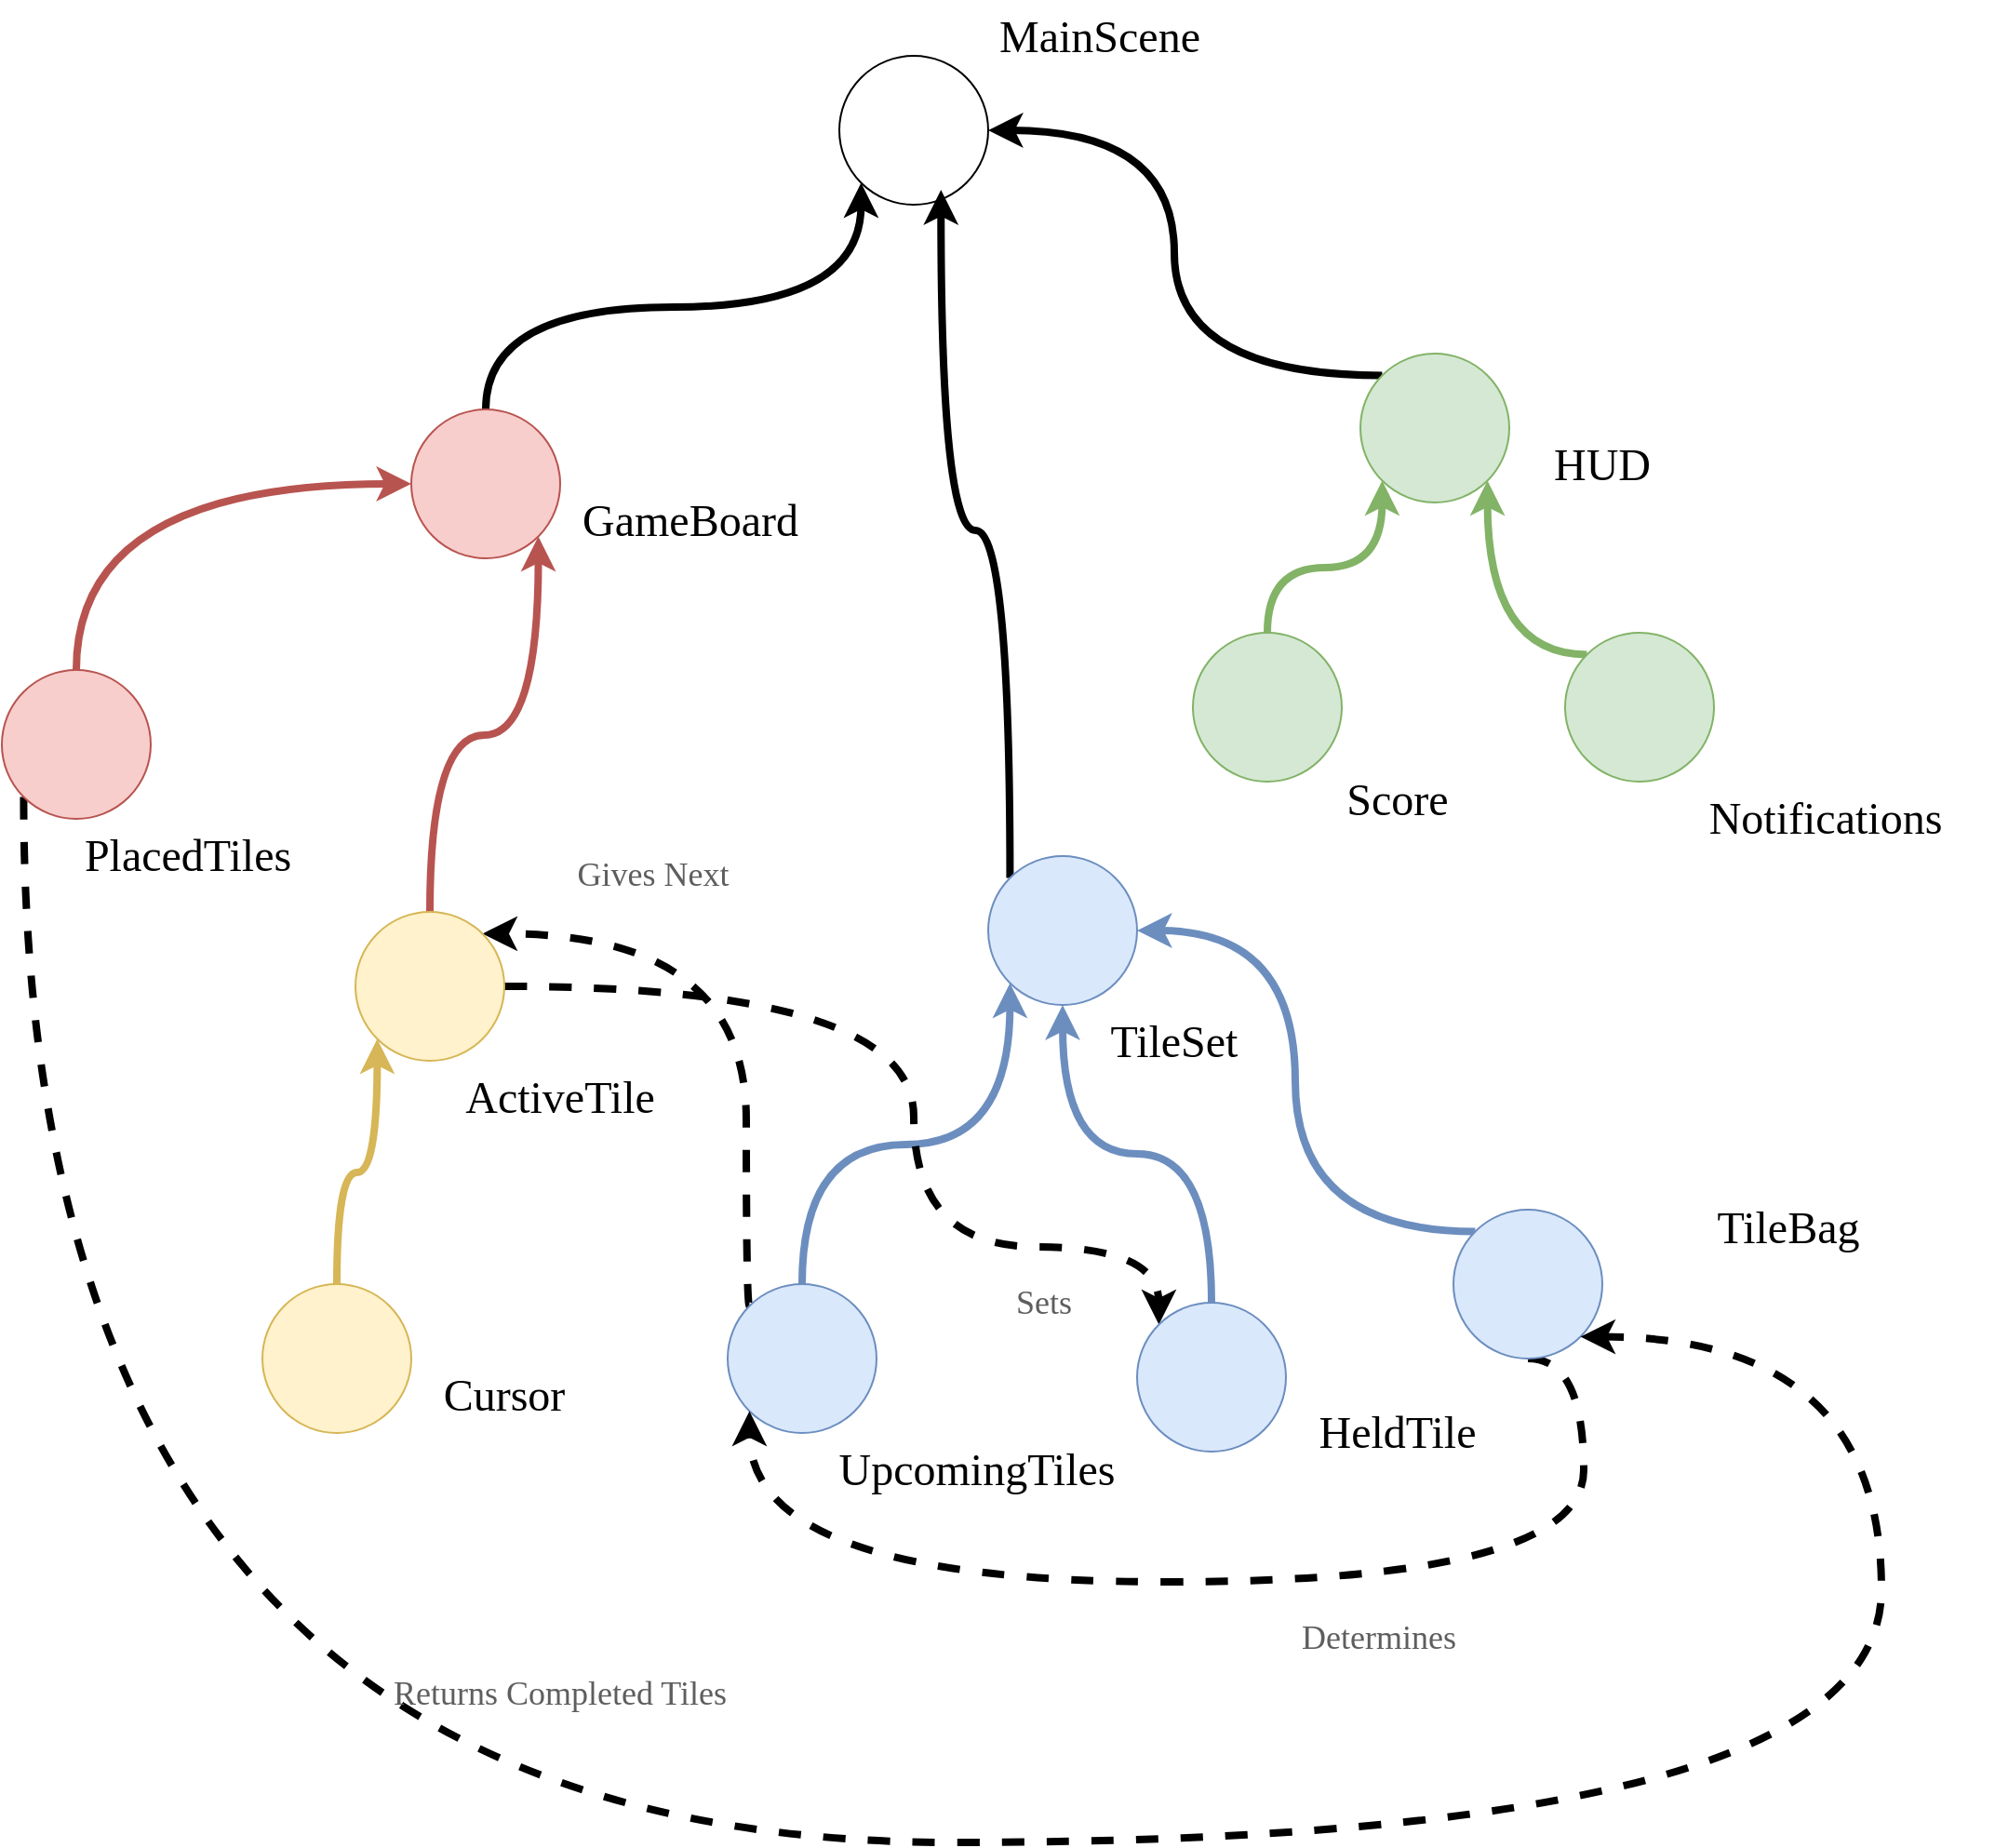 <mxfile version="12.4.8" type="device"><diagram id="mDV6GGJU_76RKqSqO3B7" name="Page-1"><mxGraphModel dx="3044" dy="1300" grid="1" gridSize="10" guides="1" tooltips="1" connect="1" arrows="1" fold="1" page="1" pageScale="1" pageWidth="850" pageHeight="1100" math="0" shadow="0"><root><mxCell id="0"/><mxCell id="1" parent="0"/><mxCell id="ZrlPPFWRv1yOLr7yIgt8-1" value="" style="ellipse;whiteSpace=wrap;html=1;aspect=fixed;" vertex="1" parent="1"><mxGeometry x="350" y="140" width="80" height="80" as="geometry"/></mxCell><mxCell id="ZrlPPFWRv1yOLr7yIgt8-38" style="edgeStyle=orthogonalEdgeStyle;rounded=0;orthogonalLoop=1;jettySize=auto;html=1;exitX=0.5;exitY=0;exitDx=0;exitDy=0;entryX=0;entryY=1;entryDx=0;entryDy=0;curved=1;strokeWidth=4;" edge="1" parent="1" source="ZrlPPFWRv1yOLr7yIgt8-2" target="ZrlPPFWRv1yOLr7yIgt8-1"><mxGeometry relative="1" as="geometry"/></mxCell><mxCell id="ZrlPPFWRv1yOLr7yIgt8-2" value="" style="ellipse;whiteSpace=wrap;html=1;aspect=fixed;fillColor=#f8cecc;strokeColor=#b85450;" vertex="1" parent="1"><mxGeometry x="120" y="330" width="80" height="80" as="geometry"/></mxCell><mxCell id="ZrlPPFWRv1yOLr7yIgt8-46" style="edgeStyle=orthogonalEdgeStyle;curved=1;rounded=0;orthogonalLoop=1;jettySize=auto;html=1;exitX=0;exitY=0;exitDx=0;exitDy=0;entryX=0.683;entryY=0.9;entryDx=0;entryDy=0;entryPerimeter=0;strokeWidth=4;" edge="1" parent="1" source="ZrlPPFWRv1yOLr7yIgt8-3" target="ZrlPPFWRv1yOLr7yIgt8-1"><mxGeometry relative="1" as="geometry"/></mxCell><mxCell id="ZrlPPFWRv1yOLr7yIgt8-3" value="" style="ellipse;whiteSpace=wrap;html=1;aspect=fixed;fillColor=#dae8fc;strokeColor=#6c8ebf;" vertex="1" parent="1"><mxGeometry x="430" y="570" width="80" height="80" as="geometry"/></mxCell><mxCell id="ZrlPPFWRv1yOLr7yIgt8-47" style="edgeStyle=orthogonalEdgeStyle;curved=1;rounded=0;orthogonalLoop=1;jettySize=auto;html=1;exitX=0;exitY=0;exitDx=0;exitDy=0;strokeWidth=4;entryX=1;entryY=0.5;entryDx=0;entryDy=0;" edge="1" parent="1" source="ZrlPPFWRv1yOLr7yIgt8-4" target="ZrlPPFWRv1yOLr7yIgt8-1"><mxGeometry relative="1" as="geometry"><mxPoint x="500" y="220" as="targetPoint"/></mxGeometry></mxCell><mxCell id="ZrlPPFWRv1yOLr7yIgt8-4" value="" style="ellipse;whiteSpace=wrap;html=1;aspect=fixed;fillColor=#d5e8d4;strokeColor=#82b366;" vertex="1" parent="1"><mxGeometry x="630" y="300" width="80" height="80" as="geometry"/></mxCell><mxCell id="ZrlPPFWRv1yOLr7yIgt8-54" style="edgeStyle=orthogonalEdgeStyle;curved=1;rounded=0;orthogonalLoop=1;jettySize=auto;html=1;exitX=0.5;exitY=0;exitDx=0;exitDy=0;entryX=0;entryY=1;entryDx=0;entryDy=0;strokeWidth=4;fillColor=#d5e8d4;strokeColor=#82b366;" edge="1" parent="1" source="ZrlPPFWRv1yOLr7yIgt8-5" target="ZrlPPFWRv1yOLr7yIgt8-4"><mxGeometry relative="1" as="geometry"/></mxCell><mxCell id="ZrlPPFWRv1yOLr7yIgt8-5" value="" style="ellipse;whiteSpace=wrap;html=1;aspect=fixed;fillColor=#d5e8d4;strokeColor=#82b366;" vertex="1" parent="1"><mxGeometry x="540" y="450" width="80" height="80" as="geometry"/></mxCell><mxCell id="ZrlPPFWRv1yOLr7yIgt8-53" style="edgeStyle=orthogonalEdgeStyle;curved=1;rounded=0;orthogonalLoop=1;jettySize=auto;html=1;exitX=0;exitY=0;exitDx=0;exitDy=0;entryX=1;entryY=1;entryDx=0;entryDy=0;strokeWidth=4;fillColor=#d5e8d4;strokeColor=#82b366;" edge="1" parent="1" source="ZrlPPFWRv1yOLr7yIgt8-6" target="ZrlPPFWRv1yOLr7yIgt8-4"><mxGeometry relative="1" as="geometry"/></mxCell><mxCell id="ZrlPPFWRv1yOLr7yIgt8-6" value="" style="ellipse;whiteSpace=wrap;html=1;aspect=fixed;fillColor=#d5e8d4;strokeColor=#82b366;" vertex="1" parent="1"><mxGeometry x="740" y="450" width="80" height="80" as="geometry"/></mxCell><mxCell id="ZrlPPFWRv1yOLr7yIgt8-43" style="edgeStyle=orthogonalEdgeStyle;curved=1;rounded=0;orthogonalLoop=1;jettySize=auto;html=1;exitX=0.5;exitY=0;exitDx=0;exitDy=0;entryX=0;entryY=1;entryDx=0;entryDy=0;strokeWidth=4;fillColor=#dae8fc;strokeColor=#6c8ebf;" edge="1" parent="1" source="ZrlPPFWRv1yOLr7yIgt8-7" target="ZrlPPFWRv1yOLr7yIgt8-3"><mxGeometry relative="1" as="geometry"/></mxCell><mxCell id="ZrlPPFWRv1yOLr7yIgt8-57" style="edgeStyle=orthogonalEdgeStyle;curved=1;rounded=0;orthogonalLoop=1;jettySize=auto;html=1;exitX=0;exitY=0;exitDx=0;exitDy=0;entryX=1;entryY=0;entryDx=0;entryDy=0;strokeWidth=4;dashed=1;" edge="1" parent="1" source="ZrlPPFWRv1yOLr7yIgt8-7" target="ZrlPPFWRv1yOLr7yIgt8-12"><mxGeometry relative="1" as="geometry"><Array as="points"><mxPoint x="300" y="812"/><mxPoint x="300" y="612"/></Array></mxGeometry></mxCell><mxCell id="ZrlPPFWRv1yOLr7yIgt8-59" style="edgeStyle=orthogonalEdgeStyle;curved=1;rounded=0;orthogonalLoop=1;jettySize=auto;html=1;exitX=1;exitY=0.5;exitDx=0;exitDy=0;entryX=0;entryY=0;entryDx=0;entryDy=0;dashed=1;strokeWidth=4;" edge="1" parent="1" source="ZrlPPFWRv1yOLr7yIgt8-12" target="ZrlPPFWRv1yOLr7yIgt8-9"><mxGeometry relative="1" as="geometry"><Array as="points"><mxPoint x="390" y="640"/><mxPoint x="390" y="780"/><mxPoint x="522" y="780"/></Array></mxGeometry></mxCell><mxCell id="ZrlPPFWRv1yOLr7yIgt8-7" value="" style="ellipse;whiteSpace=wrap;html=1;aspect=fixed;fillColor=#dae8fc;strokeColor=#6c8ebf;" vertex="1" parent="1"><mxGeometry x="290" y="800" width="80" height="80" as="geometry"/></mxCell><mxCell id="ZrlPPFWRv1yOLr7yIgt8-44" style="edgeStyle=orthogonalEdgeStyle;curved=1;rounded=0;orthogonalLoop=1;jettySize=auto;html=1;exitX=0.5;exitY=0;exitDx=0;exitDy=0;strokeWidth=4;fillColor=#dae8fc;strokeColor=#6c8ebf;" edge="1" parent="1" source="ZrlPPFWRv1yOLr7yIgt8-9" target="ZrlPPFWRv1yOLr7yIgt8-3"><mxGeometry relative="1" as="geometry"/></mxCell><mxCell id="ZrlPPFWRv1yOLr7yIgt8-9" value="" style="ellipse;whiteSpace=wrap;html=1;aspect=fixed;fillColor=#dae8fc;strokeColor=#6c8ebf;" vertex="1" parent="1"><mxGeometry x="510" y="810" width="80" height="80" as="geometry"/></mxCell><mxCell id="ZrlPPFWRv1yOLr7yIgt8-45" style="edgeStyle=orthogonalEdgeStyle;curved=1;rounded=0;orthogonalLoop=1;jettySize=auto;html=1;exitX=0;exitY=0;exitDx=0;exitDy=0;entryX=1;entryY=0.5;entryDx=0;entryDy=0;strokeWidth=4;fillColor=#dae8fc;strokeColor=#6c8ebf;" edge="1" parent="1" source="ZrlPPFWRv1yOLr7yIgt8-10" target="ZrlPPFWRv1yOLr7yIgt8-3"><mxGeometry relative="1" as="geometry"/></mxCell><mxCell id="ZrlPPFWRv1yOLr7yIgt8-60" style="edgeStyle=orthogonalEdgeStyle;curved=1;rounded=0;orthogonalLoop=1;jettySize=auto;html=1;exitX=0.5;exitY=1;exitDx=0;exitDy=0;entryX=0;entryY=1;entryDx=0;entryDy=0;dashed=1;strokeWidth=4;" edge="1" parent="1" source="ZrlPPFWRv1yOLr7yIgt8-10" target="ZrlPPFWRv1yOLr7yIgt8-7"><mxGeometry relative="1" as="geometry"><Array as="points"><mxPoint x="750" y="840"/><mxPoint x="750" y="960"/><mxPoint x="302" y="960"/></Array></mxGeometry></mxCell><mxCell id="ZrlPPFWRv1yOLr7yIgt8-10" value="" style="ellipse;whiteSpace=wrap;html=1;aspect=fixed;fillColor=#dae8fc;strokeColor=#6c8ebf;" vertex="1" parent="1"><mxGeometry x="680" y="760" width="80" height="80" as="geometry"/></mxCell><mxCell id="ZrlPPFWRv1yOLr7yIgt8-39" style="edgeStyle=orthogonalEdgeStyle;curved=1;rounded=0;orthogonalLoop=1;jettySize=auto;html=1;exitX=0.5;exitY=0;exitDx=0;exitDy=0;entryX=0;entryY=0.5;entryDx=0;entryDy=0;strokeWidth=4;fillColor=#f8cecc;strokeColor=#b85450;" edge="1" parent="1" source="ZrlPPFWRv1yOLr7yIgt8-11" target="ZrlPPFWRv1yOLr7yIgt8-2"><mxGeometry relative="1" as="geometry"/></mxCell><mxCell id="ZrlPPFWRv1yOLr7yIgt8-61" style="edgeStyle=orthogonalEdgeStyle;curved=1;rounded=0;orthogonalLoop=1;jettySize=auto;html=1;exitX=0;exitY=1;exitDx=0;exitDy=0;entryX=1;entryY=1;entryDx=0;entryDy=0;dashed=1;strokeWidth=4;" edge="1" parent="1" source="ZrlPPFWRv1yOLr7yIgt8-11" target="ZrlPPFWRv1yOLr7yIgt8-10"><mxGeometry relative="1" as="geometry"><Array as="points"><mxPoint x="-88" y="1100"/><mxPoint x="910" y="1100"/><mxPoint x="910" y="828"/></Array></mxGeometry></mxCell><mxCell id="ZrlPPFWRv1yOLr7yIgt8-11" value="" style="ellipse;whiteSpace=wrap;html=1;aspect=fixed;fillColor=#f8cecc;strokeColor=#b85450;" vertex="1" parent="1"><mxGeometry x="-100" y="470" width="80" height="80" as="geometry"/></mxCell><mxCell id="ZrlPPFWRv1yOLr7yIgt8-41" style="edgeStyle=orthogonalEdgeStyle;curved=1;rounded=0;orthogonalLoop=1;jettySize=auto;html=1;exitX=0.5;exitY=0;exitDx=0;exitDy=0;entryX=1;entryY=1;entryDx=0;entryDy=0;strokeWidth=4;fillColor=#f8cecc;strokeColor=#b85450;" edge="1" parent="1" source="ZrlPPFWRv1yOLr7yIgt8-12" target="ZrlPPFWRv1yOLr7yIgt8-2"><mxGeometry relative="1" as="geometry"/></mxCell><mxCell id="ZrlPPFWRv1yOLr7yIgt8-12" value="" style="ellipse;whiteSpace=wrap;html=1;aspect=fixed;fillColor=#fff2cc;strokeColor=#d6b656;" vertex="1" parent="1"><mxGeometry x="90" y="600" width="80" height="80" as="geometry"/></mxCell><mxCell id="ZrlPPFWRv1yOLr7yIgt8-42" style="edgeStyle=orthogonalEdgeStyle;curved=1;rounded=0;orthogonalLoop=1;jettySize=auto;html=1;exitX=0.5;exitY=0;exitDx=0;exitDy=0;entryX=0;entryY=1;entryDx=0;entryDy=0;strokeWidth=4;fillColor=#fff2cc;strokeColor=#d6b656;" edge="1" parent="1" source="ZrlPPFWRv1yOLr7yIgt8-13" target="ZrlPPFWRv1yOLr7yIgt8-12"><mxGeometry relative="1" as="geometry"/></mxCell><mxCell id="ZrlPPFWRv1yOLr7yIgt8-13" value="" style="ellipse;whiteSpace=wrap;html=1;aspect=fixed;fillColor=#fff2cc;strokeColor=#d6b656;" vertex="1" parent="1"><mxGeometry x="40" y="800" width="80" height="80" as="geometry"/></mxCell><mxCell id="ZrlPPFWRv1yOLr7yIgt8-14" value="&lt;font style=&quot;font-size: 24px&quot; face=&quot;Lucida Console&quot;&gt;MainScene&lt;/font&gt;" style="text;html=1;strokeColor=none;fillColor=none;align=center;verticalAlign=middle;whiteSpace=wrap;rounded=0;" vertex="1" parent="1"><mxGeometry x="400" y="110" width="180" height="40" as="geometry"/></mxCell><mxCell id="ZrlPPFWRv1yOLr7yIgt8-15" value="&lt;font style=&quot;font-size: 24px&quot; face=&quot;Lucida Console&quot;&gt;TileSet&lt;/font&gt;" style="text;html=1;strokeColor=none;fillColor=none;align=center;verticalAlign=middle;whiteSpace=wrap;rounded=0;" vertex="1" parent="1"><mxGeometry x="440" y="650" width="180" height="40" as="geometry"/></mxCell><mxCell id="ZrlPPFWRv1yOLr7yIgt8-16" value="&lt;font style=&quot;font-size: 24px&quot; face=&quot;Lucida Console&quot;&gt;UpcomingTiles&lt;/font&gt;" style="text;html=1;strokeColor=none;fillColor=none;align=center;verticalAlign=middle;whiteSpace=wrap;rounded=0;" vertex="1" parent="1"><mxGeometry x="334" y="880" width="180" height="40" as="geometry"/></mxCell><mxCell id="ZrlPPFWRv1yOLr7yIgt8-18" value="&lt;font style=&quot;font-size: 24px&quot; face=&quot;Lucida Console&quot;&gt;TileBag&lt;/font&gt;" style="text;html=1;strokeColor=none;fillColor=none;align=center;verticalAlign=middle;whiteSpace=wrap;rounded=0;" vertex="1" parent="1"><mxGeometry x="770" y="750" width="180" height="40" as="geometry"/></mxCell><mxCell id="ZrlPPFWRv1yOLr7yIgt8-19" value="&lt;font style=&quot;font-size: 24px&quot; face=&quot;Lucida Console&quot;&gt;HeldTile&lt;br&gt;&lt;/font&gt;" style="text;html=1;strokeColor=none;fillColor=none;align=center;verticalAlign=middle;whiteSpace=wrap;rounded=0;" vertex="1" parent="1"><mxGeometry x="560" y="860" width="180" height="40" as="geometry"/></mxCell><mxCell id="ZrlPPFWRv1yOLr7yIgt8-24" value="&lt;font style=&quot;font-size: 24px&quot; face=&quot;Lucida Console&quot;&gt;HUD&lt;br&gt;&lt;/font&gt;" style="text;html=1;strokeColor=none;fillColor=none;align=center;verticalAlign=middle;whiteSpace=wrap;rounded=0;" vertex="1" parent="1"><mxGeometry x="670" y="340" width="180" height="40" as="geometry"/></mxCell><mxCell id="ZrlPPFWRv1yOLr7yIgt8-25" value="&lt;font style=&quot;font-size: 24px&quot; face=&quot;Lucida Console&quot;&gt;Notifications&lt;br&gt;&lt;/font&gt;" style="text;html=1;strokeColor=none;fillColor=none;align=center;verticalAlign=middle;whiteSpace=wrap;rounded=0;" vertex="1" parent="1"><mxGeometry x="790" y="530" width="180" height="40" as="geometry"/></mxCell><mxCell id="ZrlPPFWRv1yOLr7yIgt8-26" value="&lt;font style=&quot;font-size: 24px&quot; face=&quot;Lucida Console&quot;&gt;Score&lt;br&gt;&lt;/font&gt;" style="text;html=1;strokeColor=none;fillColor=none;align=center;verticalAlign=middle;whiteSpace=wrap;rounded=0;" vertex="1" parent="1"><mxGeometry x="560" y="520" width="180" height="40" as="geometry"/></mxCell><mxCell id="ZrlPPFWRv1yOLr7yIgt8-27" value="&lt;font style=&quot;font-size: 24px&quot; face=&quot;Lucida Console&quot;&gt;GameBoard&lt;br&gt;&lt;/font&gt;" style="text;html=1;strokeColor=none;fillColor=none;align=center;verticalAlign=middle;whiteSpace=wrap;rounded=0;" vertex="1" parent="1"><mxGeometry x="180" y="370" width="180" height="40" as="geometry"/></mxCell><mxCell id="ZrlPPFWRv1yOLr7yIgt8-32" value="&lt;font style=&quot;font-size: 24px&quot; face=&quot;Lucida Console&quot;&gt;PlacedTiles&lt;br&gt;&lt;/font&gt;" style="text;html=1;strokeColor=none;fillColor=none;align=center;verticalAlign=middle;whiteSpace=wrap;rounded=0;" vertex="1" parent="1"><mxGeometry x="-90" y="550" width="180" height="40" as="geometry"/></mxCell><mxCell id="ZrlPPFWRv1yOLr7yIgt8-33" value="&lt;font style=&quot;font-size: 24px&quot; face=&quot;Lucida Console&quot;&gt;Cursor&lt;br&gt;&lt;/font&gt;" style="text;html=1;strokeColor=none;fillColor=none;align=center;verticalAlign=middle;whiteSpace=wrap;rounded=0;" vertex="1" parent="1"><mxGeometry x="80" y="840" width="180" height="40" as="geometry"/></mxCell><mxCell id="ZrlPPFWRv1yOLr7yIgt8-34" value="&lt;font style=&quot;font-size: 24px&quot; face=&quot;Lucida Console&quot;&gt;ActiveTile&lt;br&gt;&lt;/font&gt;" style="text;html=1;strokeColor=none;fillColor=none;align=center;verticalAlign=middle;whiteSpace=wrap;rounded=0;" vertex="1" parent="1"><mxGeometry x="110" y="680" width="180" height="40" as="geometry"/></mxCell><mxCell id="ZrlPPFWRv1yOLr7yIgt8-64" value="&lt;font style=&quot;font-size: 18px&quot; face=&quot;Lucida Console&quot; color=&quot;#5e5e5e&quot;&gt;Gives Next&lt;/font&gt;" style="text;html=1;strokeColor=none;fillColor=none;align=center;verticalAlign=middle;whiteSpace=wrap;rounded=0;" vertex="1" parent="1"><mxGeometry x="180" y="560" width="140" height="40" as="geometry"/></mxCell><mxCell id="ZrlPPFWRv1yOLr7yIgt8-65" value="&lt;font style=&quot;font-size: 18px&quot; face=&quot;Lucida Console&quot; color=&quot;#5e5e5e&quot;&gt;Returns Completed Tiles&lt;/font&gt;" style="text;html=1;strokeColor=none;fillColor=none;align=center;verticalAlign=middle;whiteSpace=wrap;rounded=0;" vertex="1" parent="1"><mxGeometry x="90" y="990" width="220" height="60" as="geometry"/></mxCell><mxCell id="ZrlPPFWRv1yOLr7yIgt8-66" value="&lt;font style=&quot;font-size: 18px&quot; face=&quot;Lucida Console&quot; color=&quot;#5e5e5e&quot;&gt;Determines&lt;/font&gt;" style="text;html=1;strokeColor=none;fillColor=none;align=center;verticalAlign=middle;whiteSpace=wrap;rounded=0;" vertex="1" parent="1"><mxGeometry x="530" y="960" width="220" height="60" as="geometry"/></mxCell><mxCell id="ZrlPPFWRv1yOLr7yIgt8-68" value="&lt;font style=&quot;font-size: 18px&quot; face=&quot;Lucida Console&quot; color=&quot;#5e5e5e&quot;&gt;Sets&lt;/font&gt;" style="text;html=1;strokeColor=none;fillColor=none;align=center;verticalAlign=middle;whiteSpace=wrap;rounded=0;" vertex="1" parent="1"><mxGeometry x="390" y="790" width="140" height="40" as="geometry"/></mxCell></root></mxGraphModel></diagram></mxfile>